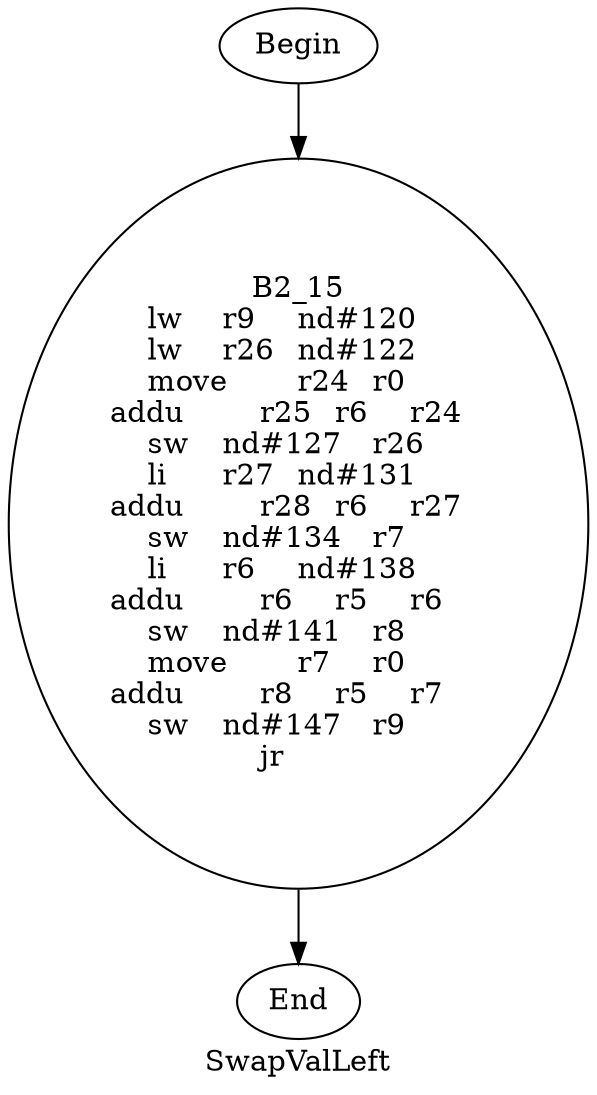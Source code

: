digraph G{
	label = "SwapValLeft"	style = "dashed";
	color = purple;
	Node0 [label = "Begin"];
	Node0 -> {Node2 }
	Node1 [label = "End"];
	Node1 -> {}
	Node2 [label = "B2_15\nlw	r9	nd#120	\nlw	r26	nd#122	\nmove	r24	r0	\naddu	r25	r6	r24	\nsw	nd#127	r26	\nli	r27	nd#131	\naddu	r28	r6	r27	\nsw	nd#134	r7	\nli	r6	nd#138	\naddu	r6	r5	r6	\nsw	nd#141	r8	\nmove	r7	r0	\naddu	r8	r5	r7	\nsw	nd#147	r9	\njr	\n"];
	Node2 -> {Node1 }
}
